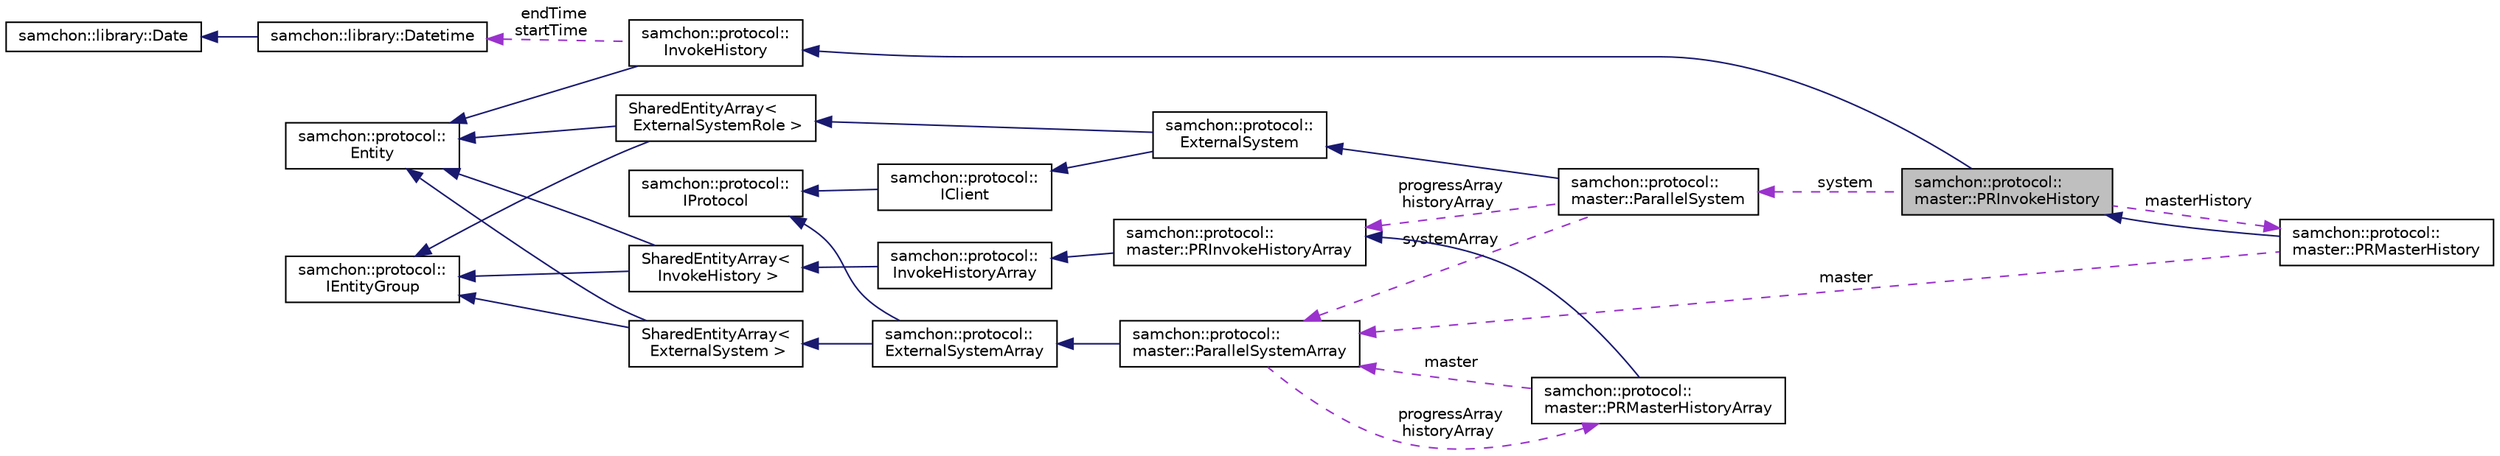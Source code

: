 digraph "samchon::protocol::master::PRInvokeHistory"
{
  edge [fontname="Helvetica",fontsize="10",labelfontname="Helvetica",labelfontsize="10"];
  node [fontname="Helvetica",fontsize="10",shape=record];
  rankdir="LR";
  Node1 [label="samchon::protocol::\lmaster::PRInvokeHistory",height=0.2,width=0.4,color="black", fillcolor="grey75", style="filled", fontcolor="black"];
  Node2 -> Node1 [dir="back",color="midnightblue",fontsize="10",style="solid",fontname="Helvetica"];
  Node2 [label="samchon::protocol::\lInvokeHistory",height=0.2,width=0.4,color="black", fillcolor="white", style="filled",URL="$da/d47/classsamchon_1_1protocol_1_1InvokeHistory.html",tooltip="A history of an Invoke message. "];
  Node3 -> Node2 [dir="back",color="midnightblue",fontsize="10",style="solid",fontname="Helvetica"];
  Node3 [label="samchon::protocol::\lEntity",height=0.2,width=0.4,color="black", fillcolor="white", style="filled",URL="$d0/d3e/classsamchon_1_1protocol_1_1Entity.html",tooltip="An entity, a standard data class. "];
  Node4 -> Node2 [dir="back",color="darkorchid3",fontsize="10",style="dashed",label=" endTime\nstartTime" ,fontname="Helvetica"];
  Node4 [label="samchon::library::Datetime",height=0.2,width=0.4,color="black", fillcolor="white", style="filled",URL="$dd/de3/classsamchon_1_1library_1_1Datetime.html",tooltip="Date and time. "];
  Node5 -> Node4 [dir="back",color="midnightblue",fontsize="10",style="solid",fontname="Helvetica"];
  Node5 [label="samchon::library::Date",height=0.2,width=0.4,color="black", fillcolor="white", style="filled",URL="$da/d6b/classsamchon_1_1library_1_1Date.html",tooltip="Date (year, month, day in month) "];
  Node6 -> Node1 [dir="back",color="darkorchid3",fontsize="10",style="dashed",label=" system" ,fontname="Helvetica"];
  Node6 [label="samchon::protocol::\lmaster::ParallelSystem",height=0.2,width=0.4,color="black", fillcolor="white", style="filled",URL="$d9/d6b/classsamchon_1_1protocol_1_1master_1_1ParallelSystem.html",tooltip="A network driver for a parallel system. "];
  Node7 -> Node6 [dir="back",color="midnightblue",fontsize="10",style="solid",fontname="Helvetica"];
  Node7 [label="samchon::protocol::\lExternalSystem",height=0.2,width=0.4,color="black", fillcolor="white", style="filled",URL="$df/d42/classsamchon_1_1protocol_1_1ExternalSystem.html",tooltip="A network driver for an external system. "];
  Node8 -> Node7 [dir="back",color="midnightblue",fontsize="10",style="solid",fontname="Helvetica"];
  Node8 [label="SharedEntityArray\<\l ExternalSystemRole \>",height=0.2,width=0.4,color="black", fillcolor="white", style="filled",URL="$d4/deb/classsamchon_1_1protocol_1_1EntityGroup.html",tooltip="An Entity and a container of children Entity objects. "];
  Node3 -> Node8 [dir="back",color="midnightblue",fontsize="10",style="solid",fontname="Helvetica"];
  Node9 -> Node8 [dir="back",color="midnightblue",fontsize="10",style="solid",fontname="Helvetica"];
  Node9 [label="samchon::protocol::\lIEntityGroup",height=0.2,width=0.4,color="black", fillcolor="white", style="filled",URL="$d9/d4c/classsamchon_1_1protocol_1_1IEntityGroup.html",tooltip="An iternface for entity group. "];
  Node10 -> Node7 [dir="back",color="midnightblue",fontsize="10",style="solid",fontname="Helvetica"];
  Node10 [label="samchon::protocol::\lIClient",height=0.2,width=0.4,color="black", fillcolor="white", style="filled",URL="$d3/dc8/classsamchon_1_1protocol_1_1IClient.html",tooltip="An interface for a client. "];
  Node11 -> Node10 [dir="back",color="midnightblue",fontsize="10",style="solid",fontname="Helvetica"];
  Node11 [label="samchon::protocol::\lIProtocol",height=0.2,width=0.4,color="black", fillcolor="white", style="filled",URL="$d4/dcf/classsamchon_1_1protocol_1_1IProtocol.html",tooltip="An interface of Invoke message chain. "];
  Node12 -> Node6 [dir="back",color="darkorchid3",fontsize="10",style="dashed",label=" systemArray" ,fontname="Helvetica"];
  Node12 [label="samchon::protocol::\lmaster::ParallelSystemArray",height=0.2,width=0.4,color="black", fillcolor="white", style="filled",URL="$d8/d9c/classsamchon_1_1protocol_1_1master_1_1ParallelSystemArray.html",tooltip="An array of parallel system drivers. "];
  Node13 -> Node12 [dir="back",color="midnightblue",fontsize="10",style="solid",fontname="Helvetica"];
  Node13 [label="samchon::protocol::\lExternalSystemArray",height=0.2,width=0.4,color="black", fillcolor="white", style="filled",URL="$d9/dc6/classsamchon_1_1protocol_1_1ExternalSystemArray.html",tooltip="An array of ExternalSystem(s). "];
  Node14 -> Node13 [dir="back",color="midnightblue",fontsize="10",style="solid",fontname="Helvetica"];
  Node14 [label="SharedEntityArray\<\l ExternalSystem \>",height=0.2,width=0.4,color="black", fillcolor="white", style="filled",URL="$d4/deb/classsamchon_1_1protocol_1_1EntityGroup.html",tooltip="An Entity and a container of children Entity objects. "];
  Node3 -> Node14 [dir="back",color="midnightblue",fontsize="10",style="solid",fontname="Helvetica"];
  Node9 -> Node14 [dir="back",color="midnightblue",fontsize="10",style="solid",fontname="Helvetica"];
  Node11 -> Node13 [dir="back",color="midnightblue",fontsize="10",style="solid",fontname="Helvetica"];
  Node15 -> Node12 [dir="back",color="darkorchid3",fontsize="10",style="dashed",label=" progressArray\nhistoryArray" ,fontname="Helvetica"];
  Node15 [label="samchon::protocol::\lmaster::PRMasterHistoryArray",height=0.2,width=0.4,color="black", fillcolor="white", style="filled",URL="$d6/dd8/classsamchon_1_1protocol_1_1master_1_1PRMasterHistoryArray.html",tooltip="An array of invoke histories of master. "];
  Node16 -> Node15 [dir="back",color="midnightblue",fontsize="10",style="solid",fontname="Helvetica"];
  Node16 [label="samchon::protocol::\lmaster::PRInvokeHistoryArray",height=0.2,width=0.4,color="black", fillcolor="white", style="filled",URL="$df/d50/classsamchon_1_1protocol_1_1master_1_1PRInvokeHistoryArray.html",tooltip="An array of PRInvokeHistory. "];
  Node17 -> Node16 [dir="back",color="midnightblue",fontsize="10",style="solid",fontname="Helvetica"];
  Node17 [label="samchon::protocol::\lInvokeHistoryArray",height=0.2,width=0.4,color="black", fillcolor="white", style="filled",URL="$d1/d7b/classsamchon_1_1protocol_1_1InvokeHistoryArray.html",tooltip="An array of InvokeHistory. "];
  Node18 -> Node17 [dir="back",color="midnightblue",fontsize="10",style="solid",fontname="Helvetica"];
  Node18 [label="SharedEntityArray\<\l InvokeHistory \>",height=0.2,width=0.4,color="black", fillcolor="white", style="filled",URL="$d4/deb/classsamchon_1_1protocol_1_1EntityGroup.html",tooltip="An Entity and a container of children Entity objects. "];
  Node3 -> Node18 [dir="back",color="midnightblue",fontsize="10",style="solid",fontname="Helvetica"];
  Node9 -> Node18 [dir="back",color="midnightblue",fontsize="10",style="solid",fontname="Helvetica"];
  Node12 -> Node15 [dir="back",color="darkorchid3",fontsize="10",style="dashed",label=" master" ,fontname="Helvetica"];
  Node16 -> Node6 [dir="back",color="darkorchid3",fontsize="10",style="dashed",label=" progressArray\nhistoryArray" ,fontname="Helvetica"];
  Node19 -> Node1 [dir="back",color="darkorchid3",fontsize="10",style="dashed",label=" masterHistory" ,fontname="Helvetica"];
  Node19 [label="samchon::protocol::\lmaster::PRMasterHistory",height=0.2,width=0.4,color="black", fillcolor="white", style="filled",URL="$df/d18/classsamchon_1_1protocol_1_1master_1_1PRMasterHistory.html",tooltip="A history log of an Invoke message on a master. "];
  Node1 -> Node19 [dir="back",color="midnightblue",fontsize="10",style="solid",fontname="Helvetica"];
  Node12 -> Node19 [dir="back",color="darkorchid3",fontsize="10",style="dashed",label=" master" ,fontname="Helvetica"];
}
